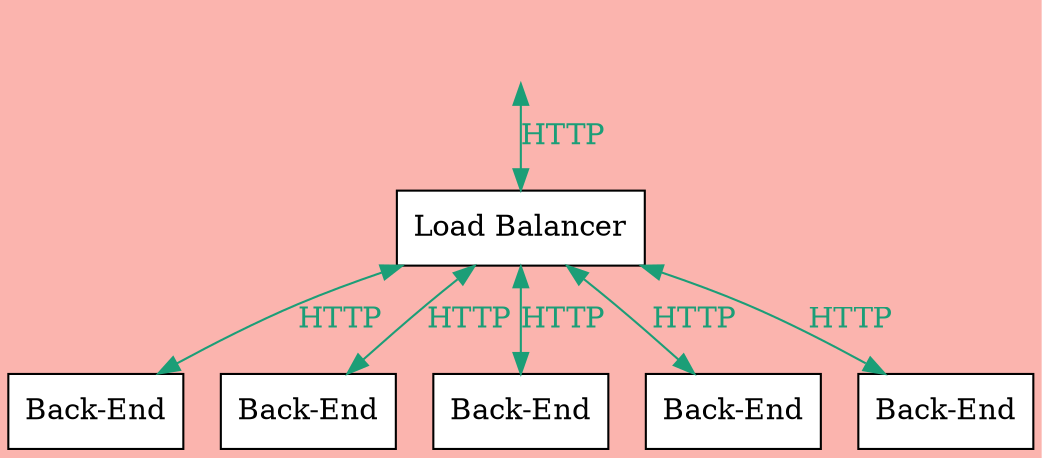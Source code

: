 digraph G {
  edge[color="/dark23/1", fontcolor="/dark23/1", dir=both ]
  bgcolor="/pastel14/1"

  client [shape=plaintext, label=""]
  edge [label=HTTP]

  node[shape=record,style=filled, fillcolor=white]

  client -> "Load Balancer" -> {
    b1 [label="Back-End"]
    b2 [label="Back-End"]
    b3 [label="Back-End"]
    b4 [label="Back-End"]
    b5 [label="Back-End"]
  }
 
}